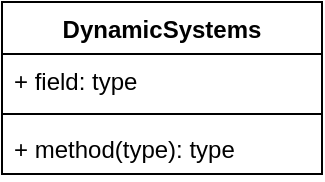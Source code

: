<mxfile version="21.5.2" type="github">
  <diagram name="Страница 1" id="PWOSMkoebPrkoy7smpQN">
    <mxGraphModel dx="1372" dy="828" grid="1" gridSize="10" guides="1" tooltips="1" connect="1" arrows="1" fold="1" page="1" pageScale="1" pageWidth="827" pageHeight="1169" math="0" shadow="0">
      <root>
        <mxCell id="0" />
        <mxCell id="1" parent="0" />
        <mxCell id="8uIkWyaWXkW9v274HhoY-1" value="DynamicSystems" style="swimlane;fontStyle=1;align=center;verticalAlign=top;childLayout=stackLayout;horizontal=1;startSize=26;horizontalStack=0;resizeParent=1;resizeParentMax=0;resizeLast=0;collapsible=1;marginBottom=0;whiteSpace=wrap;html=1;" vertex="1" parent="1">
          <mxGeometry x="120" y="40" width="160" height="86" as="geometry" />
        </mxCell>
        <mxCell id="8uIkWyaWXkW9v274HhoY-2" value="+ field: type" style="text;strokeColor=none;fillColor=none;align=left;verticalAlign=top;spacingLeft=4;spacingRight=4;overflow=hidden;rotatable=0;points=[[0,0.5],[1,0.5]];portConstraint=eastwest;whiteSpace=wrap;html=1;" vertex="1" parent="8uIkWyaWXkW9v274HhoY-1">
          <mxGeometry y="26" width="160" height="26" as="geometry" />
        </mxCell>
        <mxCell id="8uIkWyaWXkW9v274HhoY-3" value="" style="line;strokeWidth=1;fillColor=none;align=left;verticalAlign=middle;spacingTop=-1;spacingLeft=3;spacingRight=3;rotatable=0;labelPosition=right;points=[];portConstraint=eastwest;strokeColor=inherit;" vertex="1" parent="8uIkWyaWXkW9v274HhoY-1">
          <mxGeometry y="52" width="160" height="8" as="geometry" />
        </mxCell>
        <mxCell id="8uIkWyaWXkW9v274HhoY-4" value="+ method(type): type" style="text;strokeColor=none;fillColor=none;align=left;verticalAlign=top;spacingLeft=4;spacingRight=4;overflow=hidden;rotatable=0;points=[[0,0.5],[1,0.5]];portConstraint=eastwest;whiteSpace=wrap;html=1;" vertex="1" parent="8uIkWyaWXkW9v274HhoY-1">
          <mxGeometry y="60" width="160" height="26" as="geometry" />
        </mxCell>
      </root>
    </mxGraphModel>
  </diagram>
</mxfile>
